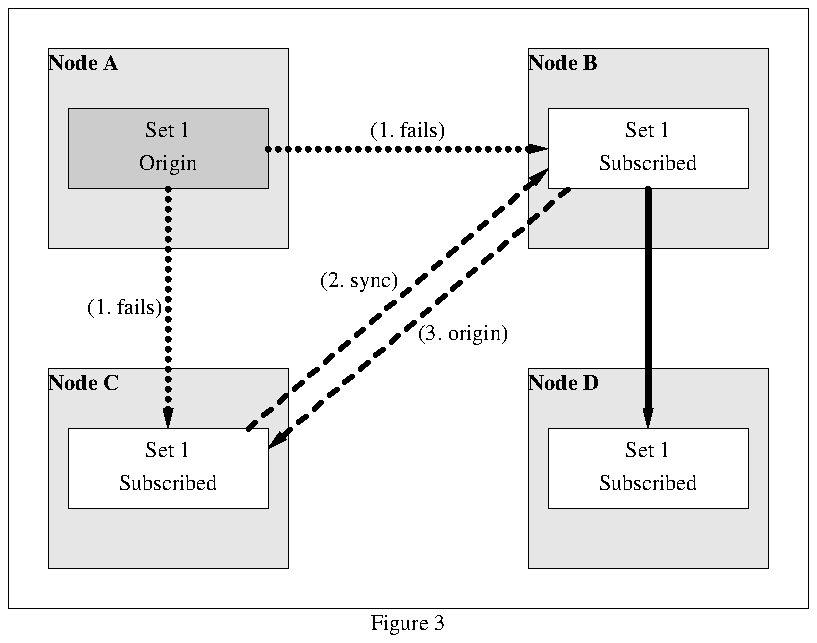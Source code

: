 .\" ----------
.\" figure-4
.\"
.\"	Copyright (c) 2003-2004, PostgreSQL Global Development Group
.\"	Author: Jan Wieck, Afilias USA INC.
.\"
.\" 
.\" ----------
.PS
.ps -2
Outer:	box wid 4.0 ht 3.0
		"Figure 3" at Outer.s below

NodeA:	box wid 1.2 ht 1.0 with .nw at Outer.nw+(0.2,-0.2) fill 0.1
		"\fBNode A\fR" at NodeA.nw ljust below
	
NodeB:	box wid 1.2 ht 1.0 with .ne at Outer.ne+(-0.2,-0.2) fill 0.1
		"\fBNode B\fR" at NodeB.nw ljust below

NodeC:	box wid 1.2 ht 1.0 with .sw at Outer.sw+(0.2,0.2) fill 0.1
		"\fBNode C\fR" at NodeC.nw ljust below

NodeD:	box wid 1.2 ht 1.0 with .se at Outer.se+(-0.2,0.2) fill 0.1
		"\fBNode D\fR" at NodeD.nw ljust below

Set1A:	box wid 1.0 ht 0.4 with .c at NodeA.c+(0.0,0.0) fill 0.2 "Set 1" "Origin"
Set1B:	box wid 1.0 ht 0.4 with .c at NodeB.c+(0.0,0.0) fill 0.0 "Set 1" "Subscribed"
		line from Set1A.e to Set1B.w dotted -> thickness 2.0 "(1. fails)" above
Set1D:	box wid 1.0 ht 0.4 with .c at NodeD.c+(0.0,0.0) fill 0.0 "Set 1" "Subscribed"
		line from Set1B.s to Set1D.n -> thickness 2.0
Set1C:	box wid 1.0 ht 0.4 with .c at NodeC.c+(0.0,0.0) fill 0.0 "Set 1" "Subscribed"
		line from Set1A.s to Set1C.n dotted -> thickness 2.0 "(1. fails) " rjust

		line from Set1B.sw+(0.0,0.1) to Set1C.ne+(-0.1,0.0) dashed <- thickness 1.5 "(2. sync)" rjust above
		line from Set1B.sw+(0.1,0.0) to Set1C.ne+(0.0,-0.1) dashed -> thickness 1.5 "(3. origin)" ljust below

.ps +2
.PE
